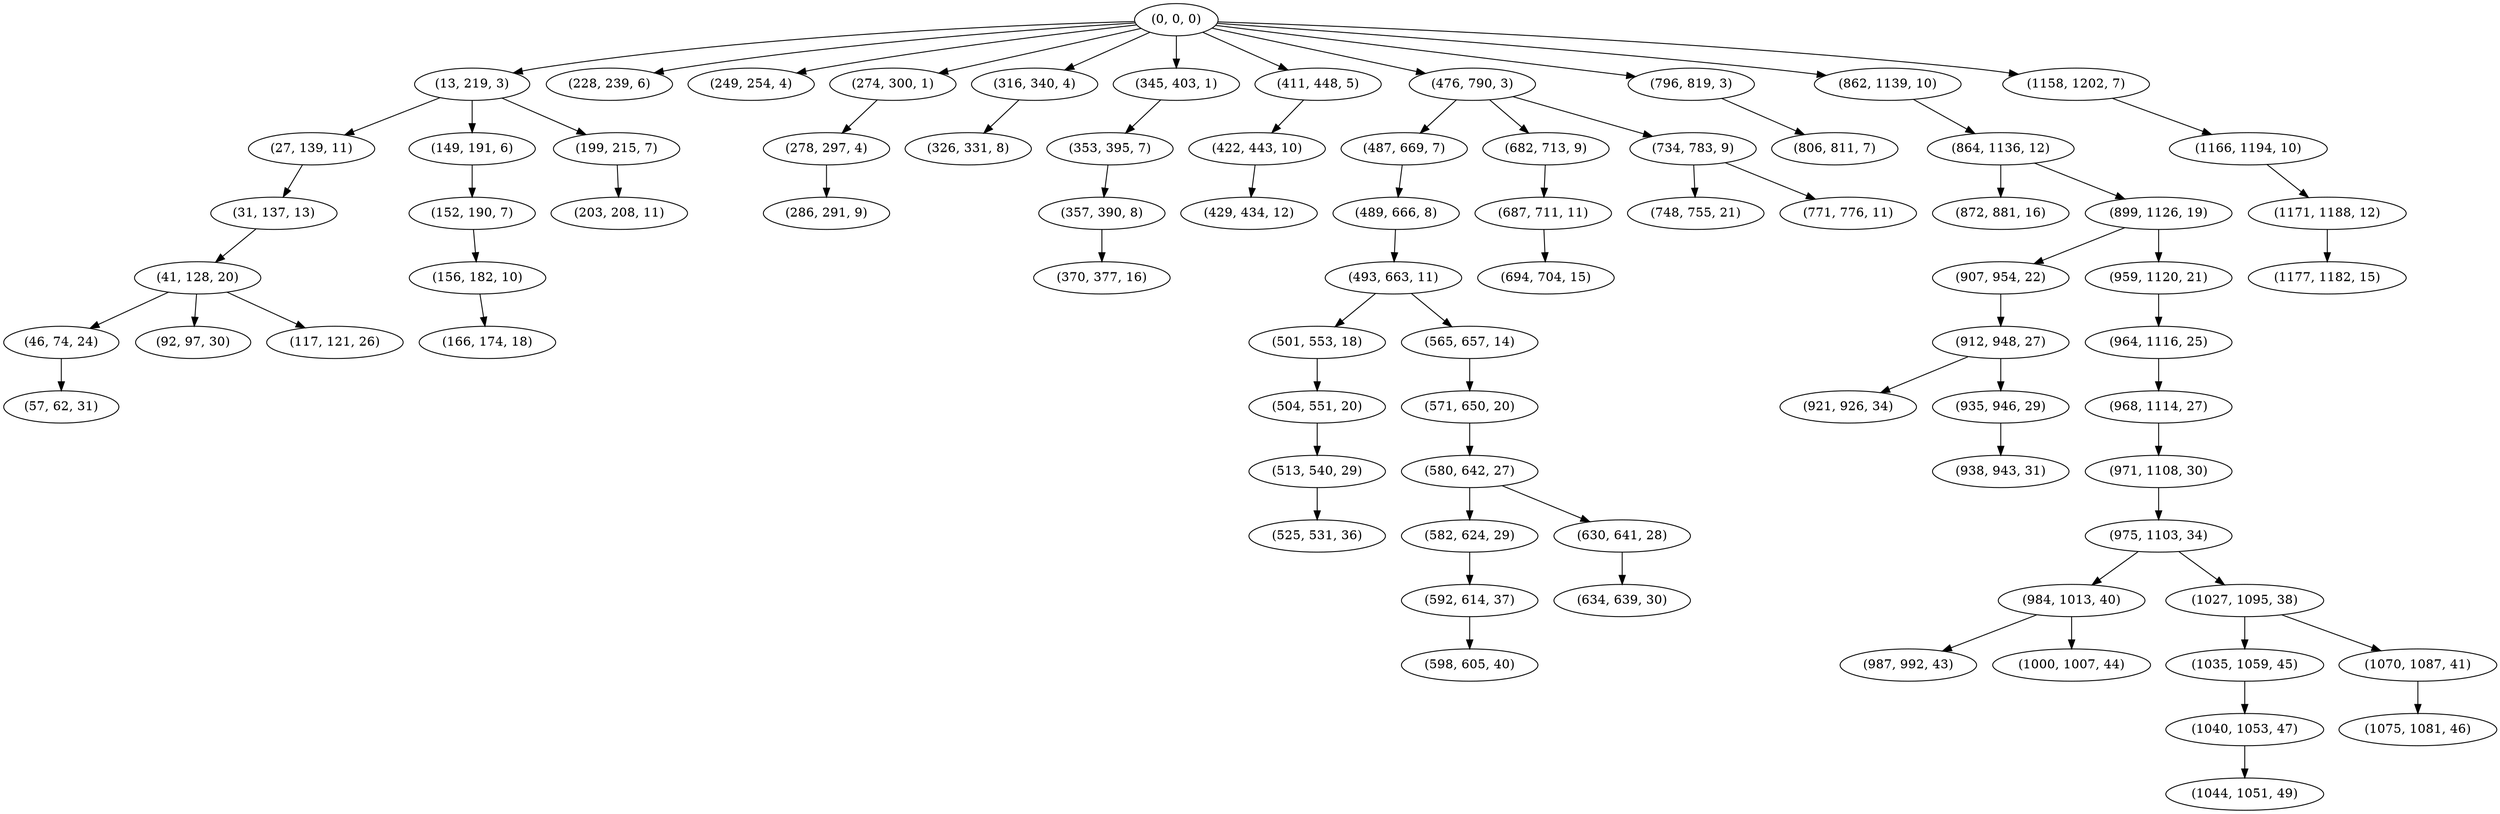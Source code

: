 digraph tree {
    "(0, 0, 0)";
    "(13, 219, 3)";
    "(27, 139, 11)";
    "(31, 137, 13)";
    "(41, 128, 20)";
    "(46, 74, 24)";
    "(57, 62, 31)";
    "(92, 97, 30)";
    "(117, 121, 26)";
    "(149, 191, 6)";
    "(152, 190, 7)";
    "(156, 182, 10)";
    "(166, 174, 18)";
    "(199, 215, 7)";
    "(203, 208, 11)";
    "(228, 239, 6)";
    "(249, 254, 4)";
    "(274, 300, 1)";
    "(278, 297, 4)";
    "(286, 291, 9)";
    "(316, 340, 4)";
    "(326, 331, 8)";
    "(345, 403, 1)";
    "(353, 395, 7)";
    "(357, 390, 8)";
    "(370, 377, 16)";
    "(411, 448, 5)";
    "(422, 443, 10)";
    "(429, 434, 12)";
    "(476, 790, 3)";
    "(487, 669, 7)";
    "(489, 666, 8)";
    "(493, 663, 11)";
    "(501, 553, 18)";
    "(504, 551, 20)";
    "(513, 540, 29)";
    "(525, 531, 36)";
    "(565, 657, 14)";
    "(571, 650, 20)";
    "(580, 642, 27)";
    "(582, 624, 29)";
    "(592, 614, 37)";
    "(598, 605, 40)";
    "(630, 641, 28)";
    "(634, 639, 30)";
    "(682, 713, 9)";
    "(687, 711, 11)";
    "(694, 704, 15)";
    "(734, 783, 9)";
    "(748, 755, 21)";
    "(771, 776, 11)";
    "(796, 819, 3)";
    "(806, 811, 7)";
    "(862, 1139, 10)";
    "(864, 1136, 12)";
    "(872, 881, 16)";
    "(899, 1126, 19)";
    "(907, 954, 22)";
    "(912, 948, 27)";
    "(921, 926, 34)";
    "(935, 946, 29)";
    "(938, 943, 31)";
    "(959, 1120, 21)";
    "(964, 1116, 25)";
    "(968, 1114, 27)";
    "(971, 1108, 30)";
    "(975, 1103, 34)";
    "(984, 1013, 40)";
    "(987, 992, 43)";
    "(1000, 1007, 44)";
    "(1027, 1095, 38)";
    "(1035, 1059, 45)";
    "(1040, 1053, 47)";
    "(1044, 1051, 49)";
    "(1070, 1087, 41)";
    "(1075, 1081, 46)";
    "(1158, 1202, 7)";
    "(1166, 1194, 10)";
    "(1171, 1188, 12)";
    "(1177, 1182, 15)";
    "(0, 0, 0)" -> "(13, 219, 3)";
    "(0, 0, 0)" -> "(228, 239, 6)";
    "(0, 0, 0)" -> "(249, 254, 4)";
    "(0, 0, 0)" -> "(274, 300, 1)";
    "(0, 0, 0)" -> "(316, 340, 4)";
    "(0, 0, 0)" -> "(345, 403, 1)";
    "(0, 0, 0)" -> "(411, 448, 5)";
    "(0, 0, 0)" -> "(476, 790, 3)";
    "(0, 0, 0)" -> "(796, 819, 3)";
    "(0, 0, 0)" -> "(862, 1139, 10)";
    "(0, 0, 0)" -> "(1158, 1202, 7)";
    "(13, 219, 3)" -> "(27, 139, 11)";
    "(13, 219, 3)" -> "(149, 191, 6)";
    "(13, 219, 3)" -> "(199, 215, 7)";
    "(27, 139, 11)" -> "(31, 137, 13)";
    "(31, 137, 13)" -> "(41, 128, 20)";
    "(41, 128, 20)" -> "(46, 74, 24)";
    "(41, 128, 20)" -> "(92, 97, 30)";
    "(41, 128, 20)" -> "(117, 121, 26)";
    "(46, 74, 24)" -> "(57, 62, 31)";
    "(149, 191, 6)" -> "(152, 190, 7)";
    "(152, 190, 7)" -> "(156, 182, 10)";
    "(156, 182, 10)" -> "(166, 174, 18)";
    "(199, 215, 7)" -> "(203, 208, 11)";
    "(274, 300, 1)" -> "(278, 297, 4)";
    "(278, 297, 4)" -> "(286, 291, 9)";
    "(316, 340, 4)" -> "(326, 331, 8)";
    "(345, 403, 1)" -> "(353, 395, 7)";
    "(353, 395, 7)" -> "(357, 390, 8)";
    "(357, 390, 8)" -> "(370, 377, 16)";
    "(411, 448, 5)" -> "(422, 443, 10)";
    "(422, 443, 10)" -> "(429, 434, 12)";
    "(476, 790, 3)" -> "(487, 669, 7)";
    "(476, 790, 3)" -> "(682, 713, 9)";
    "(476, 790, 3)" -> "(734, 783, 9)";
    "(487, 669, 7)" -> "(489, 666, 8)";
    "(489, 666, 8)" -> "(493, 663, 11)";
    "(493, 663, 11)" -> "(501, 553, 18)";
    "(493, 663, 11)" -> "(565, 657, 14)";
    "(501, 553, 18)" -> "(504, 551, 20)";
    "(504, 551, 20)" -> "(513, 540, 29)";
    "(513, 540, 29)" -> "(525, 531, 36)";
    "(565, 657, 14)" -> "(571, 650, 20)";
    "(571, 650, 20)" -> "(580, 642, 27)";
    "(580, 642, 27)" -> "(582, 624, 29)";
    "(580, 642, 27)" -> "(630, 641, 28)";
    "(582, 624, 29)" -> "(592, 614, 37)";
    "(592, 614, 37)" -> "(598, 605, 40)";
    "(630, 641, 28)" -> "(634, 639, 30)";
    "(682, 713, 9)" -> "(687, 711, 11)";
    "(687, 711, 11)" -> "(694, 704, 15)";
    "(734, 783, 9)" -> "(748, 755, 21)";
    "(734, 783, 9)" -> "(771, 776, 11)";
    "(796, 819, 3)" -> "(806, 811, 7)";
    "(862, 1139, 10)" -> "(864, 1136, 12)";
    "(864, 1136, 12)" -> "(872, 881, 16)";
    "(864, 1136, 12)" -> "(899, 1126, 19)";
    "(899, 1126, 19)" -> "(907, 954, 22)";
    "(899, 1126, 19)" -> "(959, 1120, 21)";
    "(907, 954, 22)" -> "(912, 948, 27)";
    "(912, 948, 27)" -> "(921, 926, 34)";
    "(912, 948, 27)" -> "(935, 946, 29)";
    "(935, 946, 29)" -> "(938, 943, 31)";
    "(959, 1120, 21)" -> "(964, 1116, 25)";
    "(964, 1116, 25)" -> "(968, 1114, 27)";
    "(968, 1114, 27)" -> "(971, 1108, 30)";
    "(971, 1108, 30)" -> "(975, 1103, 34)";
    "(975, 1103, 34)" -> "(984, 1013, 40)";
    "(975, 1103, 34)" -> "(1027, 1095, 38)";
    "(984, 1013, 40)" -> "(987, 992, 43)";
    "(984, 1013, 40)" -> "(1000, 1007, 44)";
    "(1027, 1095, 38)" -> "(1035, 1059, 45)";
    "(1027, 1095, 38)" -> "(1070, 1087, 41)";
    "(1035, 1059, 45)" -> "(1040, 1053, 47)";
    "(1040, 1053, 47)" -> "(1044, 1051, 49)";
    "(1070, 1087, 41)" -> "(1075, 1081, 46)";
    "(1158, 1202, 7)" -> "(1166, 1194, 10)";
    "(1166, 1194, 10)" -> "(1171, 1188, 12)";
    "(1171, 1188, 12)" -> "(1177, 1182, 15)";
}

